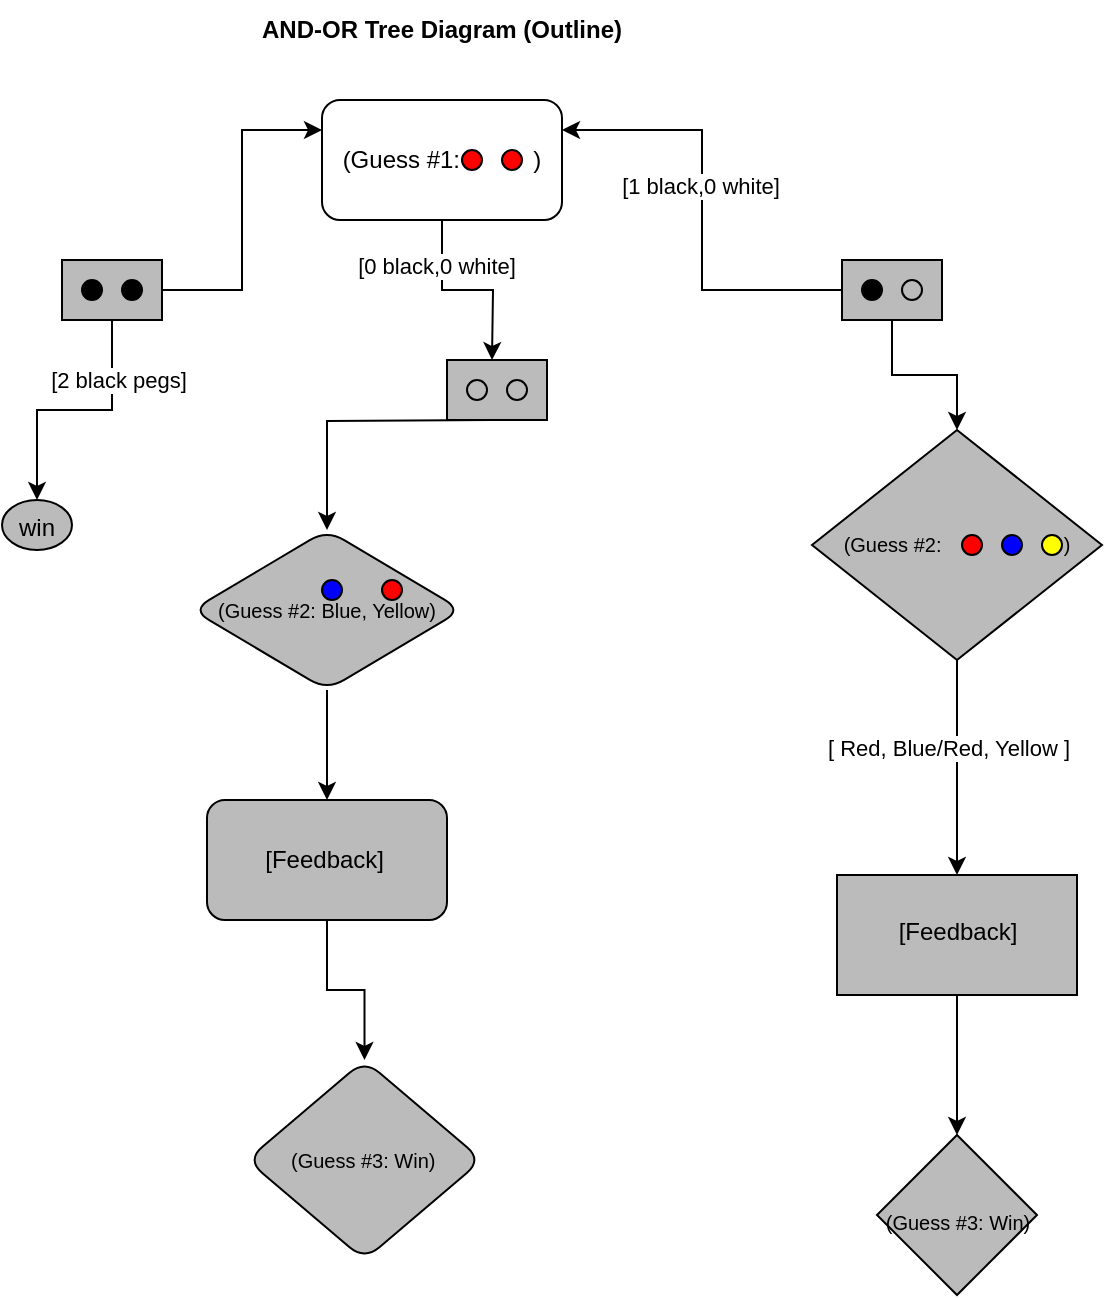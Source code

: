 <mxfile version="26.1.1">
  <diagram name="Page-1" id="Pr4U5uQVB9eQ6gSs403m">
    <mxGraphModel dx="1379" dy="549" grid="1" gridSize="10" guides="1" tooltips="1" connect="1" arrows="1" fold="1" page="1" pageScale="1" pageWidth="827" pageHeight="1169" math="0" shadow="0">
      <root>
        <mxCell id="0" />
        <mxCell id="1" parent="0" />
        <mxCell id="QgZUHupVfk4ugXioLIiO-27" value="" style="edgeStyle=orthogonalEdgeStyle;rounded=0;orthogonalLoop=1;jettySize=auto;html=1;" edge="1" parent="1" source="QgZUHupVfk4ugXioLIiO-1">
          <mxGeometry relative="1" as="geometry">
            <mxPoint x="255" y="210" as="targetPoint" />
          </mxGeometry>
        </mxCell>
        <mxCell id="QgZUHupVfk4ugXioLIiO-28" value="[0 black,0 white]" style="edgeLabel;html=1;align=center;verticalAlign=middle;resizable=0;points=[];" vertex="1" connectable="0" parent="QgZUHupVfk4ugXioLIiO-27">
          <mxGeometry x="-0.528" y="-3" relative="1" as="geometry">
            <mxPoint as="offset" />
          </mxGeometry>
        </mxCell>
        <mxCell id="QgZUHupVfk4ugXioLIiO-1" value="(Guess #1:&amp;nbsp; &amp;nbsp; &amp;nbsp; &amp;nbsp; &amp;nbsp; &amp;nbsp;)" style="rounded=1;whiteSpace=wrap;html=1;" vertex="1" parent="1">
          <mxGeometry x="170" y="80" width="120" height="60" as="geometry" />
        </mxCell>
        <mxCell id="QgZUHupVfk4ugXioLIiO-2" value="" style="ellipse;whiteSpace=wrap;html=1;aspect=fixed;fillColor=#FF0000;" vertex="1" parent="1">
          <mxGeometry x="260" y="105" width="10" height="10" as="geometry" />
        </mxCell>
        <mxCell id="QgZUHupVfk4ugXioLIiO-8" value="" style="ellipse;whiteSpace=wrap;html=1;aspect=fixed;fillColor=#FF0000;" vertex="1" parent="1">
          <mxGeometry x="240" y="105" width="10" height="10" as="geometry" />
        </mxCell>
        <mxCell id="QgZUHupVfk4ugXioLIiO-10" value="&lt;b&gt;AND-OR Tree Diagram (Outline)&lt;/b&gt;" style="text;html=1;align=center;verticalAlign=middle;whiteSpace=wrap;rounded=0;" vertex="1" parent="1">
          <mxGeometry x="135" y="30" width="190" height="30" as="geometry" />
        </mxCell>
        <mxCell id="QgZUHupVfk4ugXioLIiO-11" value="" style="group" vertex="1" connectable="0" parent="1">
          <mxGeometry x="40" y="160" width="50" height="30" as="geometry" />
        </mxCell>
        <mxCell id="QgZUHupVfk4ugXioLIiO-12" value="" style="verticalLabelPosition=bottom;verticalAlign=top;html=1;shape=mxgraph.basic.rect;fillColor2=none;strokeWidth=1;size=20;indent=5;fillColor=#BBBBBB;" vertex="1" parent="QgZUHupVfk4ugXioLIiO-11">
          <mxGeometry width="50" height="30" as="geometry" />
        </mxCell>
        <mxCell id="QgZUHupVfk4ugXioLIiO-13" value="" style="ellipse;whiteSpace=wrap;html=1;aspect=fixed;fillColor=#000000;" vertex="1" parent="QgZUHupVfk4ugXioLIiO-11">
          <mxGeometry x="10" y="10" width="10" height="10" as="geometry" />
        </mxCell>
        <mxCell id="QgZUHupVfk4ugXioLIiO-14" value="" style="ellipse;whiteSpace=wrap;html=1;aspect=fixed;fillColor=#000000;" vertex="1" parent="QgZUHupVfk4ugXioLIiO-11">
          <mxGeometry x="30" y="10" width="10" height="10" as="geometry" />
        </mxCell>
        <mxCell id="QgZUHupVfk4ugXioLIiO-19" value="" style="group" vertex="1" connectable="0" parent="1">
          <mxGeometry x="430" y="160" width="50" height="30" as="geometry" />
        </mxCell>
        <mxCell id="QgZUHupVfk4ugXioLIiO-20" value="" style="verticalLabelPosition=bottom;verticalAlign=top;html=1;shape=mxgraph.basic.rect;fillColor2=none;strokeWidth=1;size=20;indent=5;fillColor=#BBBBBB;" vertex="1" parent="QgZUHupVfk4ugXioLIiO-19">
          <mxGeometry width="50" height="30" as="geometry" />
        </mxCell>
        <mxCell id="QgZUHupVfk4ugXioLIiO-21" value="" style="ellipse;whiteSpace=wrap;html=1;aspect=fixed;fillColor=#000000;" vertex="1" parent="QgZUHupVfk4ugXioLIiO-19">
          <mxGeometry x="10" y="10" width="10" height="10" as="geometry" />
        </mxCell>
        <mxCell id="QgZUHupVfk4ugXioLIiO-22" value="" style="ellipse;whiteSpace=wrap;html=1;aspect=fixed;fillColor=#BBBBBB;" vertex="1" parent="QgZUHupVfk4ugXioLIiO-19">
          <mxGeometry x="30" y="10" width="10" height="10" as="geometry" />
        </mxCell>
        <mxCell id="QgZUHupVfk4ugXioLIiO-23" value="&lt;div&gt;win&lt;/div&gt;&lt;div&gt;&lt;br&gt;&lt;/div&gt;" style="ellipse;whiteSpace=wrap;html=1;verticalAlign=top;fillColor=#BBBBBB;strokeWidth=1;" vertex="1" parent="1">
          <mxGeometry x="10" y="280" width="35" height="25" as="geometry" />
        </mxCell>
        <mxCell id="QgZUHupVfk4ugXioLIiO-24" value="" style="edgeStyle=orthogonalEdgeStyle;rounded=0;orthogonalLoop=1;jettySize=auto;html=1;" edge="1" parent="1" source="QgZUHupVfk4ugXioLIiO-12" target="QgZUHupVfk4ugXioLIiO-23">
          <mxGeometry relative="1" as="geometry" />
        </mxCell>
        <mxCell id="QgZUHupVfk4ugXioLIiO-25" value="[2 black pegs]" style="edgeLabel;html=1;align=center;verticalAlign=middle;resizable=0;points=[];" vertex="1" connectable="0" parent="QgZUHupVfk4ugXioLIiO-24">
          <mxGeometry x="-0.526" y="3" relative="1" as="geometry">
            <mxPoint as="offset" />
          </mxGeometry>
        </mxCell>
        <mxCell id="QgZUHupVfk4ugXioLIiO-30" value="" style="edgeStyle=orthogonalEdgeStyle;rounded=0;orthogonalLoop=1;jettySize=auto;html=1;" edge="1" parent="1" target="QgZUHupVfk4ugXioLIiO-29">
          <mxGeometry relative="1" as="geometry">
            <mxPoint x="255" y="240" as="sourcePoint" />
          </mxGeometry>
        </mxCell>
        <mxCell id="QgZUHupVfk4ugXioLIiO-33" value="" style="edgeStyle=orthogonalEdgeStyle;rounded=0;orthogonalLoop=1;jettySize=auto;html=1;" edge="1" parent="1" source="QgZUHupVfk4ugXioLIiO-29" target="QgZUHupVfk4ugXioLIiO-32">
          <mxGeometry relative="1" as="geometry" />
        </mxCell>
        <mxCell id="QgZUHupVfk4ugXioLIiO-29" value="&lt;font style=&quot;font-size: 10px;&quot;&gt;(Guess #2: Blue, Yellow)&lt;/font&gt;" style="rhombus;whiteSpace=wrap;html=1;rounded=1;fillColor=#BBBBBB;" vertex="1" parent="1">
          <mxGeometry x="105" y="295" width="135" height="80" as="geometry" />
        </mxCell>
        <mxCell id="QgZUHupVfk4ugXioLIiO-31" style="edgeStyle=orthogonalEdgeStyle;rounded=0;orthogonalLoop=1;jettySize=auto;html=1;entryX=0;entryY=0.25;entryDx=0;entryDy=0;" edge="1" parent="1" source="QgZUHupVfk4ugXioLIiO-12" target="QgZUHupVfk4ugXioLIiO-1">
          <mxGeometry relative="1" as="geometry" />
        </mxCell>
        <mxCell id="QgZUHupVfk4ugXioLIiO-35" value="" style="edgeStyle=orthogonalEdgeStyle;rounded=0;orthogonalLoop=1;jettySize=auto;html=1;" edge="1" parent="1" source="QgZUHupVfk4ugXioLIiO-32" target="QgZUHupVfk4ugXioLIiO-34">
          <mxGeometry relative="1" as="geometry" />
        </mxCell>
        <mxCell id="QgZUHupVfk4ugXioLIiO-32" value="[Feedback]&amp;nbsp;" style="whiteSpace=wrap;html=1;fillColor=#BBBBBB;rounded=1;" vertex="1" parent="1">
          <mxGeometry x="112.5" y="430" width="120" height="60" as="geometry" />
        </mxCell>
        <mxCell id="QgZUHupVfk4ugXioLIiO-34" value="&lt;font style=&quot;font-size: 10px;&quot;&gt;(Guess #3: Win)&amp;nbsp;&lt;/font&gt;" style="rhombus;whiteSpace=wrap;html=1;fillColor=#BBBBBB;rounded=1;" vertex="1" parent="1">
          <mxGeometry x="132.5" y="560" width="117.5" height="100" as="geometry" />
        </mxCell>
        <mxCell id="QgZUHupVfk4ugXioLIiO-36" value="" style="ellipse;whiteSpace=wrap;html=1;aspect=fixed;fillColor=#0000FF;" vertex="1" parent="1">
          <mxGeometry x="170" y="320" width="10" height="10" as="geometry" />
        </mxCell>
        <mxCell id="QgZUHupVfk4ugXioLIiO-37" value="" style="ellipse;whiteSpace=wrap;html=1;aspect=fixed;fillColor=#FF0000;" vertex="1" parent="1">
          <mxGeometry x="200" y="320" width="10" height="10" as="geometry" />
        </mxCell>
        <mxCell id="QgZUHupVfk4ugXioLIiO-38" style="edgeStyle=orthogonalEdgeStyle;rounded=0;orthogonalLoop=1;jettySize=auto;html=1;entryX=1;entryY=0.25;entryDx=0;entryDy=0;" edge="1" parent="1" source="QgZUHupVfk4ugXioLIiO-20" target="QgZUHupVfk4ugXioLIiO-1">
          <mxGeometry relative="1" as="geometry" />
        </mxCell>
        <mxCell id="QgZUHupVfk4ugXioLIiO-39" value="[1 black,0 white]" style="edgeLabel;html=1;align=center;verticalAlign=middle;resizable=0;points=[];" vertex="1" connectable="0" parent="QgZUHupVfk4ugXioLIiO-38">
          <mxGeometry x="0.113" y="1" relative="1" as="geometry">
            <mxPoint as="offset" />
          </mxGeometry>
        </mxCell>
        <mxCell id="QgZUHupVfk4ugXioLIiO-53" value="" style="edgeStyle=orthogonalEdgeStyle;rounded=0;orthogonalLoop=1;jettySize=auto;html=1;" edge="1" parent="1" source="QgZUHupVfk4ugXioLIiO-42" target="QgZUHupVfk4ugXioLIiO-52">
          <mxGeometry relative="1" as="geometry" />
        </mxCell>
        <mxCell id="QgZUHupVfk4ugXioLIiO-54" value="[&amp;nbsp;Red, Blue/Red, Yellow ]" style="edgeLabel;html=1;align=center;verticalAlign=middle;resizable=0;points=[];" vertex="1" connectable="0" parent="QgZUHupVfk4ugXioLIiO-53">
          <mxGeometry x="-0.177" y="-5" relative="1" as="geometry">
            <mxPoint as="offset" />
          </mxGeometry>
        </mxCell>
        <mxCell id="QgZUHupVfk4ugXioLIiO-42" value="&lt;div&gt;&lt;font style=&quot;font-size: 10px;&quot;&gt;&amp;nbsp;&lt;/font&gt;&lt;/div&gt;&lt;div&gt;&lt;font style=&quot;font-size: 10px;&quot;&gt;&lt;br&gt;&lt;/font&gt;&lt;/div&gt;&lt;div&gt;&lt;font style=&quot;font-size: 10px;&quot;&gt;&lt;br&gt;&lt;/font&gt;&lt;/div&gt;&lt;font style=&quot;font-size: 10px;&quot;&gt;(Guess #2:&amp;nbsp; &amp;nbsp; &amp;nbsp; &amp;nbsp; &amp;nbsp; &amp;nbsp; &amp;nbsp; &amp;nbsp; &amp;nbsp; &amp;nbsp; &amp;nbsp; )&lt;/font&gt;" style="rhombus;whiteSpace=wrap;html=1;verticalAlign=top;fillColor=#BBBBBB;strokeWidth=1;" vertex="1" parent="1">
          <mxGeometry x="415" y="245" width="145" height="115" as="geometry" />
        </mxCell>
        <mxCell id="QgZUHupVfk4ugXioLIiO-43" value="" style="edgeStyle=orthogonalEdgeStyle;rounded=0;orthogonalLoop=1;jettySize=auto;html=1;" edge="1" parent="1" source="QgZUHupVfk4ugXioLIiO-20" target="QgZUHupVfk4ugXioLIiO-42">
          <mxGeometry relative="1" as="geometry" />
        </mxCell>
        <mxCell id="QgZUHupVfk4ugXioLIiO-44" value="" style="ellipse;whiteSpace=wrap;html=1;aspect=fixed;fillColor=#0000FF;" vertex="1" parent="1">
          <mxGeometry x="510" y="297.5" width="10" height="10" as="geometry" />
        </mxCell>
        <mxCell id="QgZUHupVfk4ugXioLIiO-45" value="" style="ellipse;whiteSpace=wrap;html=1;aspect=fixed;fillColor=#FF0000;" vertex="1" parent="1">
          <mxGeometry x="490" y="297.5" width="10" height="10" as="geometry" />
        </mxCell>
        <mxCell id="QgZUHupVfk4ugXioLIiO-50" value="" style="ellipse;whiteSpace=wrap;html=1;aspect=fixed;fillColor=#FFFF00;" vertex="1" parent="1">
          <mxGeometry x="530" y="297.5" width="10" height="10" as="geometry" />
        </mxCell>
        <mxCell id="QgZUHupVfk4ugXioLIiO-56" value="" style="edgeStyle=orthogonalEdgeStyle;rounded=0;orthogonalLoop=1;jettySize=auto;html=1;" edge="1" parent="1" source="QgZUHupVfk4ugXioLIiO-52" target="QgZUHupVfk4ugXioLIiO-55">
          <mxGeometry relative="1" as="geometry" />
        </mxCell>
        <mxCell id="QgZUHupVfk4ugXioLIiO-52" value="&lt;div&gt;&lt;br&gt;&lt;/div&gt;&lt;div&gt;[Feedback]&lt;/div&gt;" style="whiteSpace=wrap;html=1;verticalAlign=top;fillColor=#BBBBBB;strokeWidth=1;" vertex="1" parent="1">
          <mxGeometry x="427.5" y="467.5" width="120" height="60" as="geometry" />
        </mxCell>
        <mxCell id="QgZUHupVfk4ugXioLIiO-55" value="&lt;div&gt;&lt;font style=&quot;font-size: 10px;&quot;&gt;&lt;br&gt;&lt;/font&gt;&lt;/div&gt;&lt;div&gt;&lt;font style=&quot;font-size: 10px;&quot;&gt;&lt;br&gt;&lt;/font&gt;&lt;/div&gt;&lt;div&gt;&lt;font style=&quot;font-size: 10px;&quot;&gt;(Guess #3: Win)&lt;/font&gt;&lt;/div&gt;" style="rhombus;whiteSpace=wrap;html=1;verticalAlign=top;fillColor=#BBBBBB;strokeWidth=1;" vertex="1" parent="1">
          <mxGeometry x="447.5" y="597.5" width="80" height="80" as="geometry" />
        </mxCell>
        <mxCell id="QgZUHupVfk4ugXioLIiO-57" value="" style="group" vertex="1" connectable="0" parent="1">
          <mxGeometry x="232.5" y="210" width="50" height="30" as="geometry" />
        </mxCell>
        <mxCell id="QgZUHupVfk4ugXioLIiO-58" value="" style="verticalLabelPosition=bottom;verticalAlign=top;html=1;shape=mxgraph.basic.rect;fillColor2=none;strokeWidth=1;size=20;indent=5;fillColor=#BBBBBB;" vertex="1" parent="QgZUHupVfk4ugXioLIiO-57">
          <mxGeometry width="50" height="30" as="geometry" />
        </mxCell>
        <mxCell id="QgZUHupVfk4ugXioLIiO-59" value="" style="ellipse;whiteSpace=wrap;html=1;aspect=fixed;fillColor=#BBBBBB;" vertex="1" parent="QgZUHupVfk4ugXioLIiO-57">
          <mxGeometry x="10" y="10" width="10" height="10" as="geometry" />
        </mxCell>
        <mxCell id="QgZUHupVfk4ugXioLIiO-60" value="" style="ellipse;whiteSpace=wrap;html=1;aspect=fixed;fillColor=#BBBBBB;" vertex="1" parent="QgZUHupVfk4ugXioLIiO-57">
          <mxGeometry x="30" y="10" width="10" height="10" as="geometry" />
        </mxCell>
      </root>
    </mxGraphModel>
  </diagram>
</mxfile>
